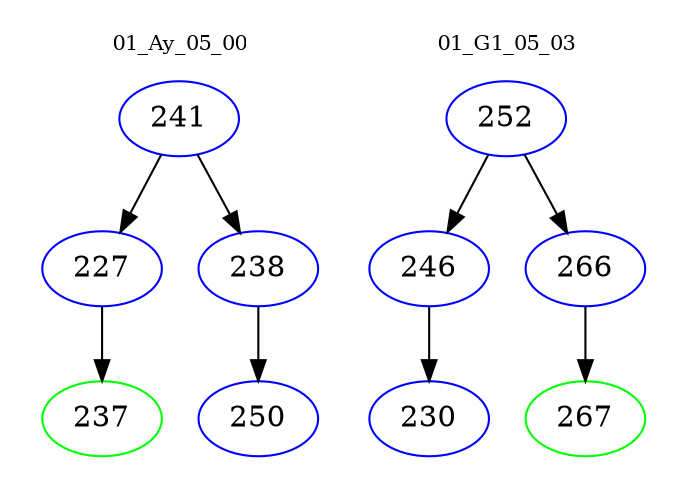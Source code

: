 digraph{
subgraph cluster_0 {
color = white
label = "01_Ay_05_00";
fontsize=10;
T0_241 [label="241", color="blue"]
T0_241 -> T0_227 [color="black"]
T0_227 [label="227", color="blue"]
T0_227 -> T0_237 [color="black"]
T0_237 [label="237", color="green"]
T0_241 -> T0_238 [color="black"]
T0_238 [label="238", color="blue"]
T0_238 -> T0_250 [color="black"]
T0_250 [label="250", color="blue"]
}
subgraph cluster_1 {
color = white
label = "01_G1_05_03";
fontsize=10;
T1_252 [label="252", color="blue"]
T1_252 -> T1_246 [color="black"]
T1_246 [label="246", color="blue"]
T1_246 -> T1_230 [color="black"]
T1_230 [label="230", color="blue"]
T1_252 -> T1_266 [color="black"]
T1_266 [label="266", color="blue"]
T1_266 -> T1_267 [color="black"]
T1_267 [label="267", color="green"]
}
}
